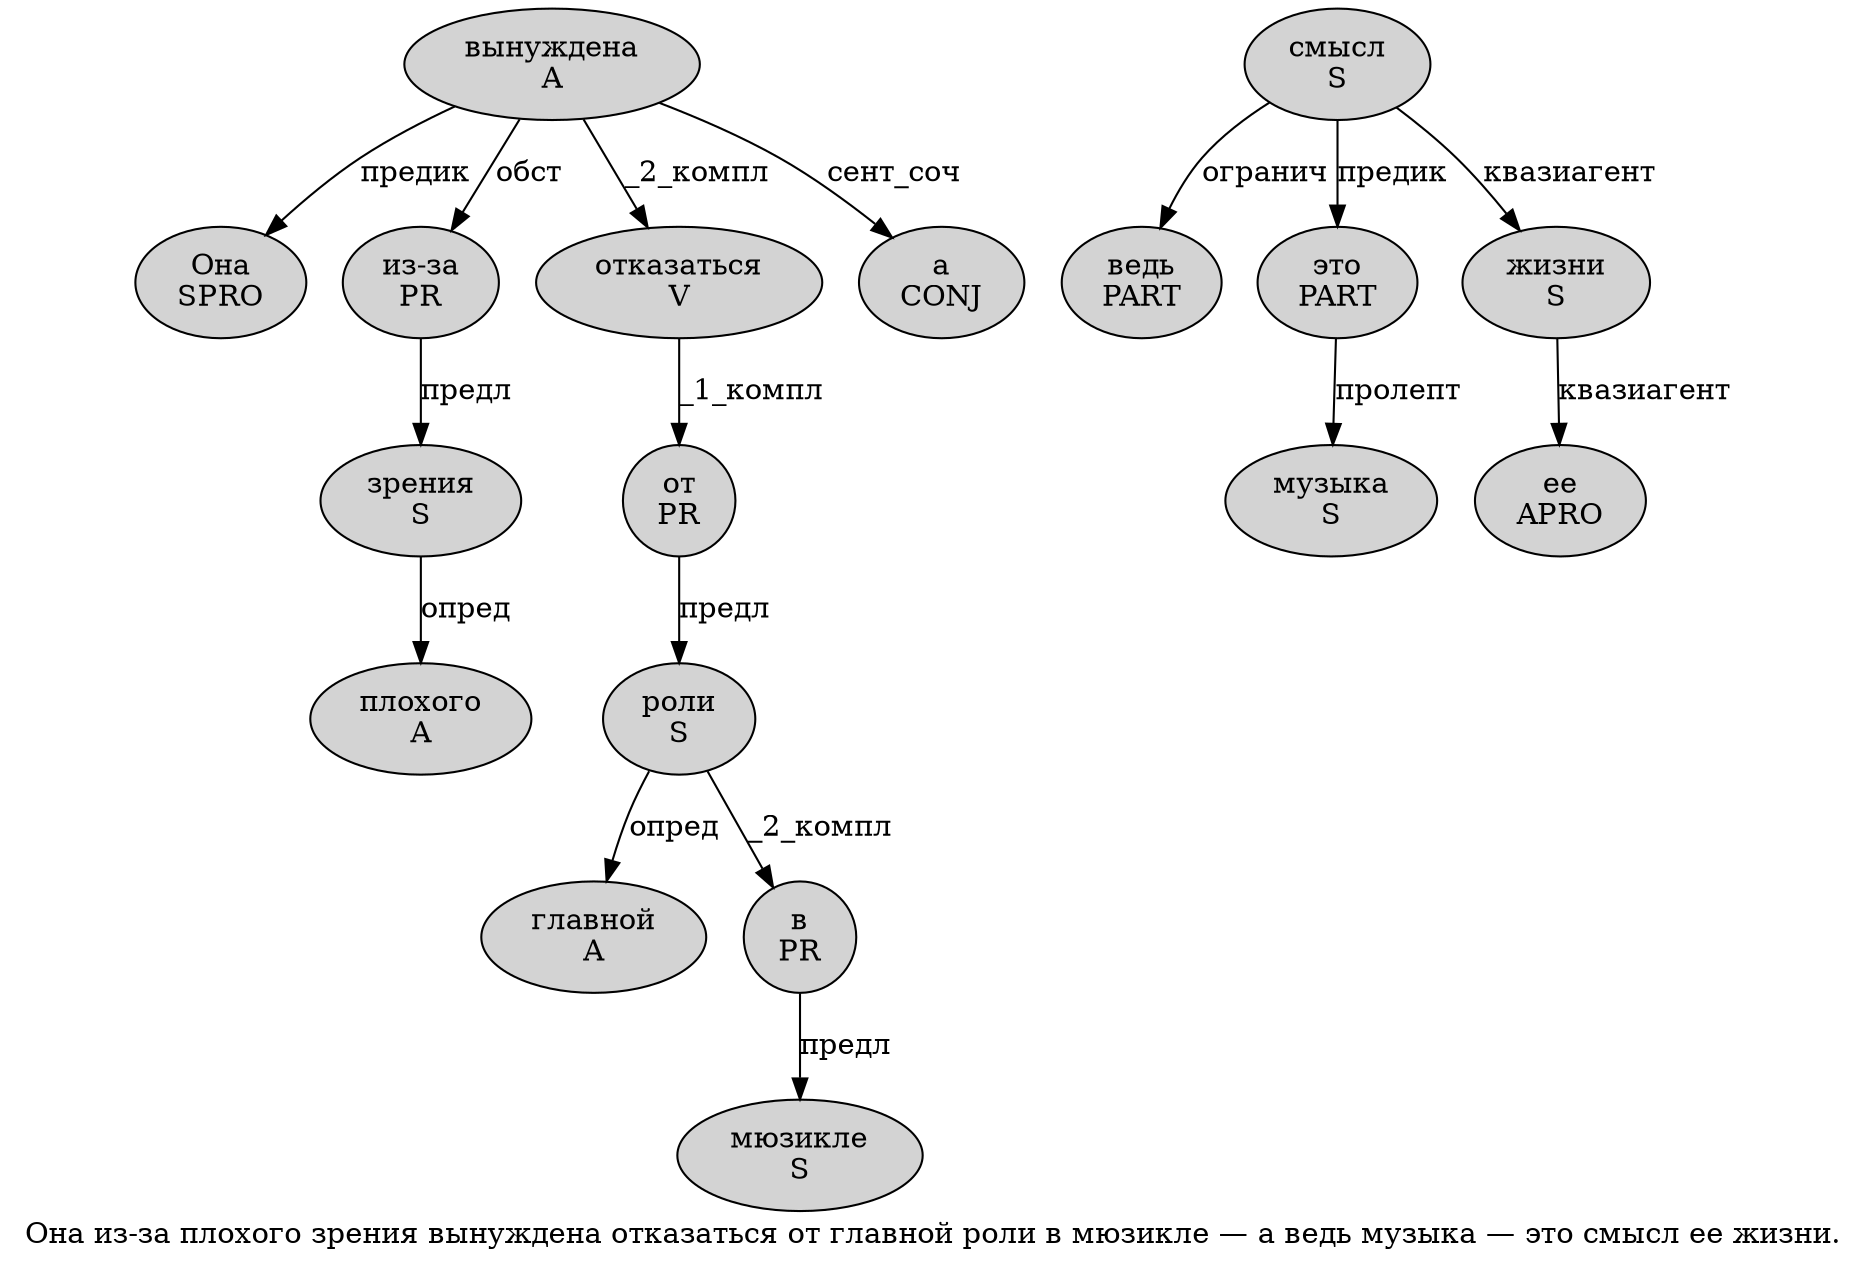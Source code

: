 digraph SENTENCE_2308 {
	graph [label="Она из-за плохого зрения вынуждена отказаться от главной роли в мюзикле — а ведь музыка — это смысл ее жизни."]
	node [style=filled]
		0 [label="Она
SPRO" color="" fillcolor=lightgray penwidth=1 shape=ellipse]
		1 [label="из-за
PR" color="" fillcolor=lightgray penwidth=1 shape=ellipse]
		2 [label="плохого
A" color="" fillcolor=lightgray penwidth=1 shape=ellipse]
		3 [label="зрения
S" color="" fillcolor=lightgray penwidth=1 shape=ellipse]
		4 [label="вынуждена
A" color="" fillcolor=lightgray penwidth=1 shape=ellipse]
		5 [label="отказаться
V" color="" fillcolor=lightgray penwidth=1 shape=ellipse]
		6 [label="от
PR" color="" fillcolor=lightgray penwidth=1 shape=ellipse]
		7 [label="главной
A" color="" fillcolor=lightgray penwidth=1 shape=ellipse]
		8 [label="роли
S" color="" fillcolor=lightgray penwidth=1 shape=ellipse]
		9 [label="в
PR" color="" fillcolor=lightgray penwidth=1 shape=ellipse]
		10 [label="мюзикле
S" color="" fillcolor=lightgray penwidth=1 shape=ellipse]
		12 [label="а
CONJ" color="" fillcolor=lightgray penwidth=1 shape=ellipse]
		13 [label="ведь
PART" color="" fillcolor=lightgray penwidth=1 shape=ellipse]
		14 [label="музыка
S" color="" fillcolor=lightgray penwidth=1 shape=ellipse]
		16 [label="это
PART" color="" fillcolor=lightgray penwidth=1 shape=ellipse]
		17 [label="смысл
S" color="" fillcolor=lightgray penwidth=1 shape=ellipse]
		18 [label="ее
APRO" color="" fillcolor=lightgray penwidth=1 shape=ellipse]
		19 [label="жизни
S" color="" fillcolor=lightgray penwidth=1 shape=ellipse]
			6 -> 8 [label="предл"]
			9 -> 10 [label="предл"]
			16 -> 14 [label="пролепт"]
			4 -> 0 [label="предик"]
			4 -> 1 [label="обст"]
			4 -> 5 [label="_2_компл"]
			4 -> 12 [label="сент_соч"]
			19 -> 18 [label="квазиагент"]
			5 -> 6 [label="_1_компл"]
			1 -> 3 [label="предл"]
			3 -> 2 [label="опред"]
			17 -> 13 [label="огранич"]
			17 -> 16 [label="предик"]
			17 -> 19 [label="квазиагент"]
			8 -> 7 [label="опред"]
			8 -> 9 [label="_2_компл"]
}